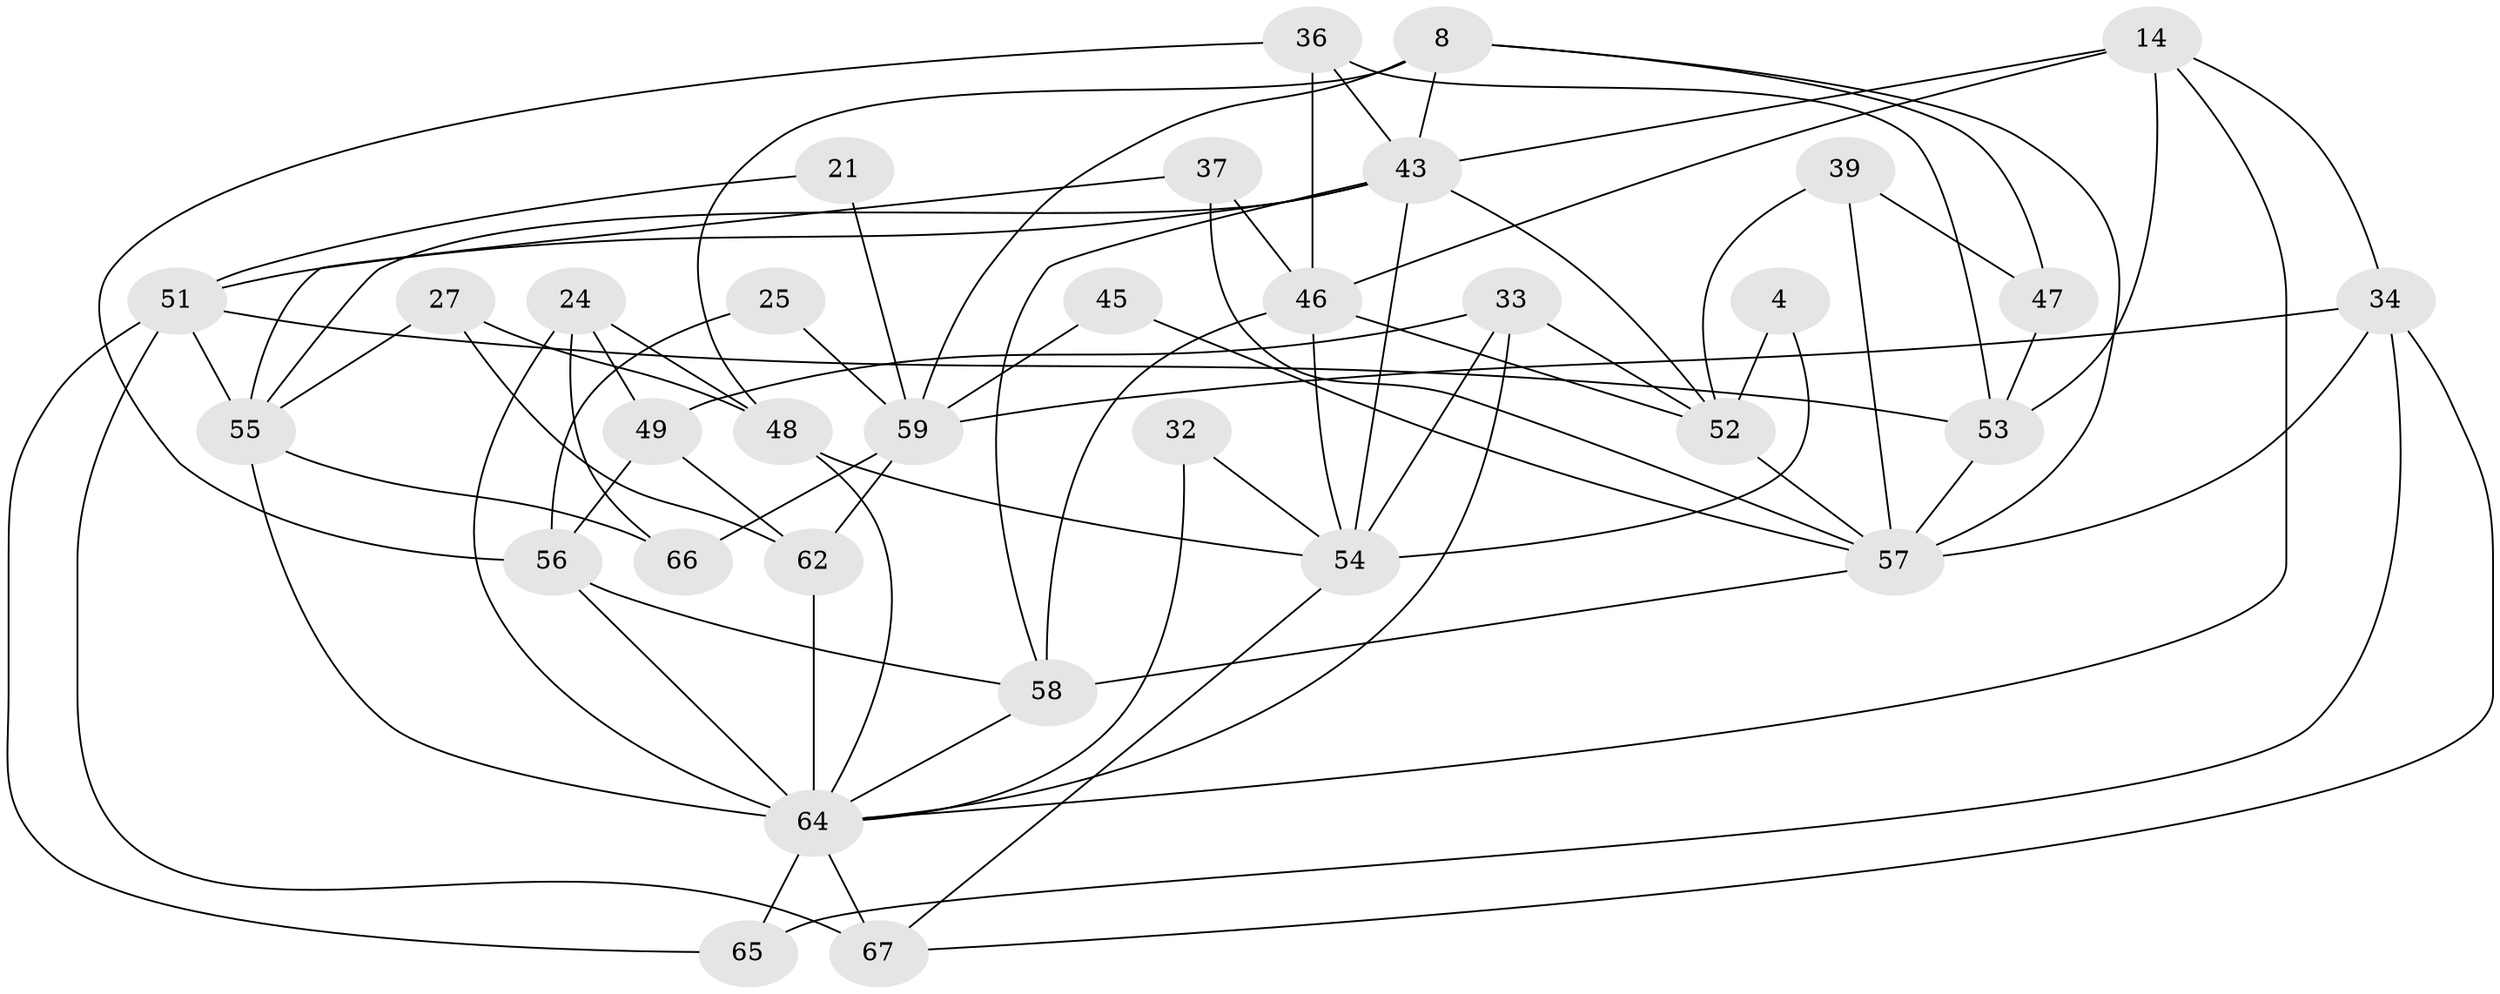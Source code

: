 // original degree distribution, {3: 0.26865671641791045, 5: 0.26865671641791045, 7: 0.029850746268656716, 2: 0.14925373134328357, 4: 0.1791044776119403, 6: 0.1044776119402985}
// Generated by graph-tools (version 1.1) at 2025/52/03/09/25 04:52:01]
// undirected, 33 vertices, 76 edges
graph export_dot {
graph [start="1"]
  node [color=gray90,style=filled];
  4;
  8;
  14 [super="+5"];
  21;
  24 [super="+20"];
  25;
  27;
  32;
  33;
  34 [super="+10"];
  36 [super="+1"];
  37;
  39 [super="+18"];
  43 [super="+15+41+28"];
  45;
  46 [super="+29"];
  47 [super="+16"];
  48 [super="+40+26"];
  49 [super="+35"];
  51 [super="+3"];
  52 [super="+13"];
  53 [super="+22+50"];
  54 [super="+2"];
  55 [super="+44"];
  56;
  57 [super="+7"];
  58 [super="+38"];
  59 [super="+31"];
  62 [super="+19"];
  64 [super="+9+61+63"];
  65 [super="+30"];
  66 [super="+60"];
  67;
  4 -- 52;
  4 -- 54;
  8 -- 43;
  8 -- 59;
  8 -- 57;
  8 -- 48;
  8 -- 47;
  14 -- 34;
  14 -- 53 [weight=2];
  14 -- 46;
  14 -- 43 [weight=2];
  14 -- 64 [weight=2];
  21 -- 59 [weight=2];
  21 -- 51;
  24 -- 48 [weight=3];
  24 -- 49;
  24 -- 66;
  24 -- 64;
  25 -- 56;
  25 -- 59;
  27 -- 62;
  27 -- 48;
  27 -- 55;
  32 -- 54;
  32 -- 64;
  33 -- 52 [weight=2];
  33 -- 49;
  33 -- 54 [weight=2];
  33 -- 64;
  34 -- 59;
  34 -- 65;
  34 -- 67;
  34 -- 57;
  36 -- 46;
  36 -- 53;
  36 -- 56;
  36 -- 43;
  37 -- 57;
  37 -- 46;
  37 -- 55;
  39 -- 57 [weight=2];
  39 -- 52;
  39 -- 47;
  43 -- 52;
  43 -- 58 [weight=2];
  43 -- 51;
  43 -- 54;
  43 -- 55;
  45 -- 59 [weight=2];
  45 -- 57;
  46 -- 54;
  46 -- 52 [weight=2];
  46 -- 58 [weight=2];
  47 -- 53;
  48 -- 54 [weight=2];
  48 -- 64;
  49 -- 56;
  49 -- 62 [weight=2];
  51 -- 55;
  51 -- 67 [weight=2];
  51 -- 53 [weight=3];
  51 -- 65;
  52 -- 57;
  53 -- 57 [weight=2];
  54 -- 67;
  55 -- 64 [weight=2];
  55 -- 66;
  56 -- 58;
  56 -- 64;
  57 -- 58 [weight=2];
  58 -- 64;
  59 -- 62;
  59 -- 66 [weight=2];
  62 -- 64 [weight=3];
  64 -- 67;
  64 -- 65;
}
